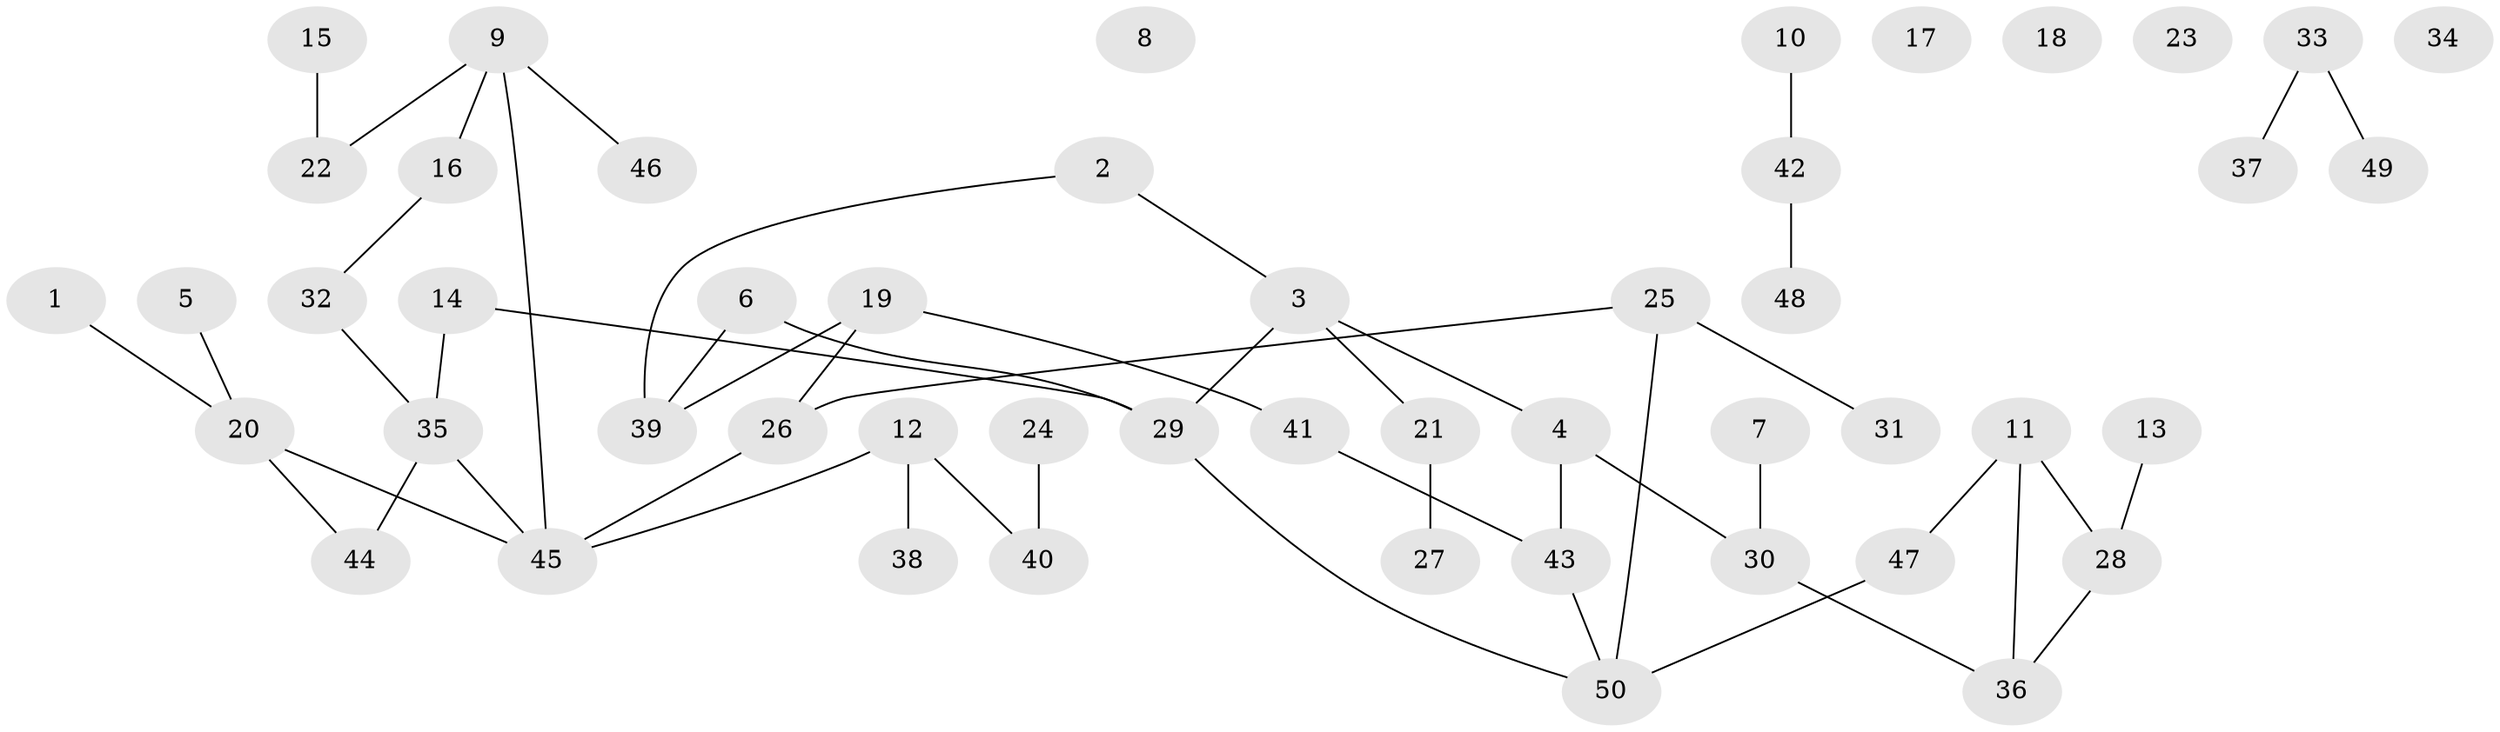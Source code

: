 // Generated by graph-tools (version 1.1) at 2025/25/03/09/25 03:25:20]
// undirected, 50 vertices, 51 edges
graph export_dot {
graph [start="1"]
  node [color=gray90,style=filled];
  1;
  2;
  3;
  4;
  5;
  6;
  7;
  8;
  9;
  10;
  11;
  12;
  13;
  14;
  15;
  16;
  17;
  18;
  19;
  20;
  21;
  22;
  23;
  24;
  25;
  26;
  27;
  28;
  29;
  30;
  31;
  32;
  33;
  34;
  35;
  36;
  37;
  38;
  39;
  40;
  41;
  42;
  43;
  44;
  45;
  46;
  47;
  48;
  49;
  50;
  1 -- 20;
  2 -- 3;
  2 -- 39;
  3 -- 4;
  3 -- 21;
  3 -- 29;
  4 -- 30;
  4 -- 43;
  5 -- 20;
  6 -- 29;
  6 -- 39;
  7 -- 30;
  9 -- 16;
  9 -- 22;
  9 -- 45;
  9 -- 46;
  10 -- 42;
  11 -- 28;
  11 -- 36;
  11 -- 47;
  12 -- 38;
  12 -- 40;
  12 -- 45;
  13 -- 28;
  14 -- 29;
  14 -- 35;
  15 -- 22;
  16 -- 32;
  19 -- 26;
  19 -- 39;
  19 -- 41;
  20 -- 44;
  20 -- 45;
  21 -- 27;
  24 -- 40;
  25 -- 26;
  25 -- 31;
  25 -- 50;
  26 -- 45;
  28 -- 36;
  29 -- 50;
  30 -- 36;
  32 -- 35;
  33 -- 37;
  33 -- 49;
  35 -- 44;
  35 -- 45;
  41 -- 43;
  42 -- 48;
  43 -- 50;
  47 -- 50;
}
